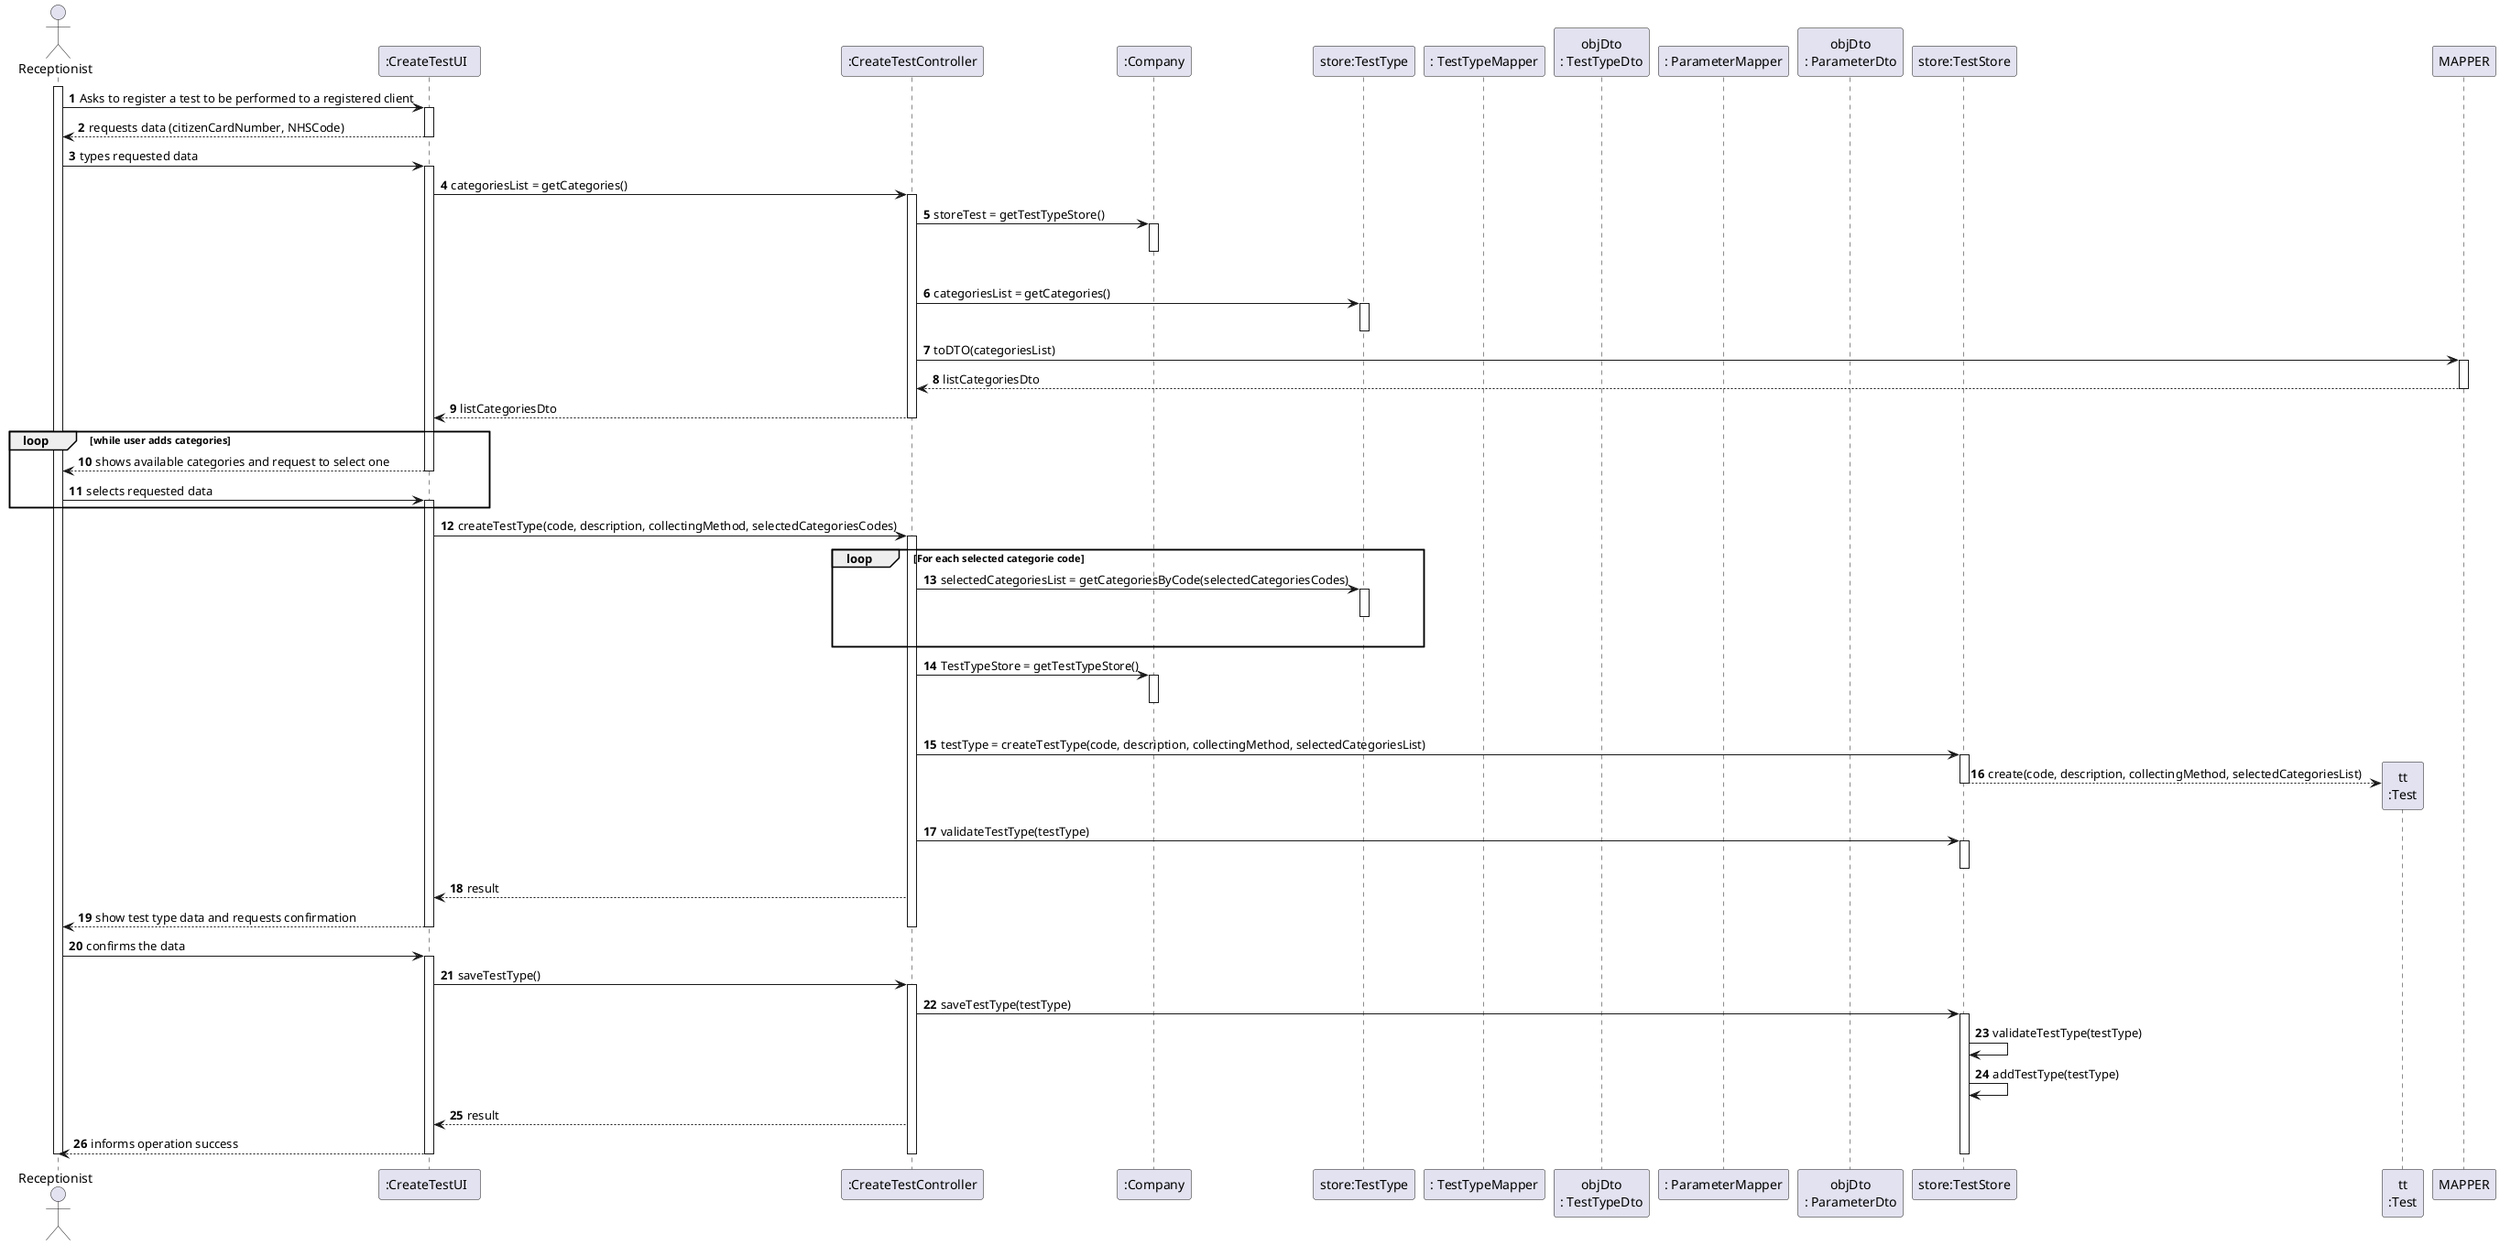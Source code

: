@startuml
autonumber
'hide footbox
actor "Receptionist" as ADM

participant ":CreateTestUI  " as UI
participant ":CreateTestController" as CTRL
participant ":Company" as PLAT
participant "store:TestType" as TEST_TYPE_STORE
participant ": TestTypeMapper" as TT_MAPPER
participant "objDto\n: TestTypeDto" as TT_DTO
participant ": ParameterMapper" as PARAM_MAPPER
participant "objDto\n: ParameterDto" as PARAM_DTO
/'participant ":Platform" as PLAT'/
participant "store:TestStore" as ORG
participant "tt\n:Test" as TAREFA


activate ADM
ADM -> UI : Asks to register a test to be performed to a registered client
activate UI
UI --> ADM : requests data (citizenCardNumber, NHSCode)
deactivate UI

ADM -> UI : types requested data
activate UI

UI -> CTRL : categoriesList = getCategories()
activate CTRL
CTRL -> PLAT : storeTest = getTestTypeStore()
activate PLAT
|||
deactivate PLAT

CTRL -> TEST_TYPE_STORE : categoriesList = getCategories()
activate TEST_TYPE_STORE
deactivate TEST_TYPE_STORE


CTRL -> MAPPER : toDTO(categoriesList)
activate MAPPER
MAPPER --> CTRL : listCategoriesDto
deactivate MAPPER


CTRL --> UI : listCategoriesDto
deactivate CTRL


loop while user adds categories
UI --> ADM : shows available categories and request to select one
deactivate PLAT
deactivate UI

ADM -> UI : selects requested data
activate UI
end
UI -> CTRL : createTestType(code, description, collectingMethod, selectedCategoriesCodes)
activate CTRL


loop For each selected categorie code
CTRL -> TEST_TYPE_STORE : selectedCategoriesList = getCategoriesByCode(selectedCategoriesCodes)
activate TEST_TYPE_STORE
|||
deactivate TEST_TYPE_STORE
end

CTRL -> PLAT : TestTypeStore = getTestTypeStore()
activate PLAT
|||
deactivate PLAT
CTRL -> ORG: testType = createTestType(code, description, collectingMethod, selectedCategoriesList)
activate ORG

ORG --> TAREFA**: create(code, description, collectingMethod, selectedCategoriesList)
deactivate ORG
CTRL -> ORG: validateTestType(testType)
activate ORG
deactivate ORG
CTRL --> UI: result

UI --> ADM: show test type data and requests confirmation
deactivate ORG
deactivate PLAT
deactivate CTRL
deactivate UI

ADM -> UI : confirms the data
activate UI
UI -> CTRL : saveTestType()
activate CTRL

CTRL -> ORG : saveTestType(testType)
activate ORG

ORG -> ORG: validateTestType(testType)
ORG -> ORG: addTestType(testType)

CTRL --> UI: result

UI --> ADM : informs operation success
deactivate ORG
deactivate CTRL
deactivate UI

deactivate ADM

@enduml
